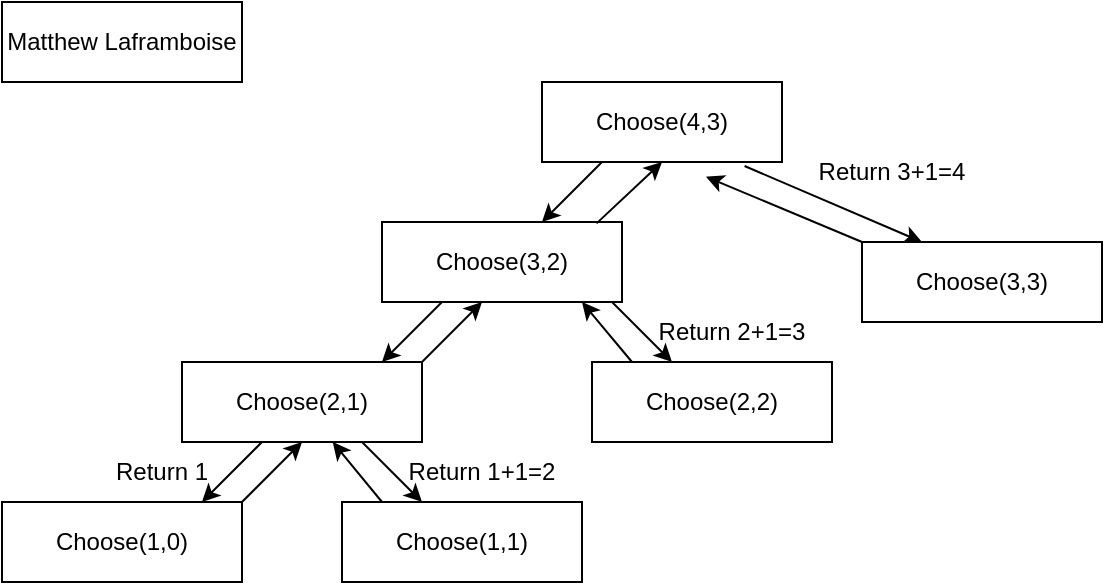 <mxfile version="21.0.6" type="google"><diagram name="Page-1" id="IdAA5dAJ2yPm5-xfDGnN"><mxGraphModel grid="0" page="1" gridSize="10" guides="1" tooltips="1" connect="1" arrows="1" fold="1" pageScale="1" pageWidth="850" pageHeight="1100" math="0" shadow="0"><root><mxCell id="0"/><mxCell id="1" parent="0"/><mxCell id="z1MvhAaCsXUhCT6712Kg-1" value="Matthew Laframboise" style="rounded=0;whiteSpace=wrap;html=1;" vertex="1" parent="1"><mxGeometry x="10" y="10" width="120" height="40" as="geometry"/></mxCell><mxCell id="z1MvhAaCsXUhCT6712Kg-2" value="Choose(4,3)" style="rounded=0;whiteSpace=wrap;html=1;" vertex="1" parent="1"><mxGeometry x="280" y="50" width="120" height="40" as="geometry"/></mxCell><mxCell id="z1MvhAaCsXUhCT6712Kg-4" value="" style="endArrow=classic;html=1;rounded=0;exitX=0.25;exitY=1;exitDx=0;exitDy=0;" edge="1" parent="1" source="z1MvhAaCsXUhCT6712Kg-2"><mxGeometry width="50" height="50" relative="1" as="geometry"><mxPoint x="350" y="240" as="sourcePoint"/><mxPoint x="280" y="120" as="targetPoint"/></mxGeometry></mxCell><mxCell id="z1MvhAaCsXUhCT6712Kg-5" value="Choose(3,2)" style="rounded=0;whiteSpace=wrap;html=1;" vertex="1" parent="1"><mxGeometry x="200" y="120" width="120" height="40" as="geometry"/></mxCell><mxCell id="z1MvhAaCsXUhCT6712Kg-8" value="" style="endArrow=classic;html=1;rounded=0;exitX=0.25;exitY=1;exitDx=0;exitDy=0;" edge="1" parent="1"><mxGeometry width="50" height="50" relative="1" as="geometry"><mxPoint x="230" y="160" as="sourcePoint"/><mxPoint x="200" y="190" as="targetPoint"/><Array as="points"><mxPoint x="210" y="180"/></Array></mxGeometry></mxCell><mxCell id="z1MvhAaCsXUhCT6712Kg-9" value="Choose(2,1)" style="rounded=0;whiteSpace=wrap;html=1;" vertex="1" parent="1"><mxGeometry x="100" y="190" width="120" height="40" as="geometry"/></mxCell><mxCell id="z1MvhAaCsXUhCT6712Kg-10" value="" style="endArrow=classic;html=1;rounded=0;exitX=0.25;exitY=1;exitDx=0;exitDy=0;" edge="1" parent="1"><mxGeometry width="50" height="50" relative="1" as="geometry"><mxPoint x="140" y="230" as="sourcePoint"/><mxPoint x="110" y="260" as="targetPoint"/><Array as="points"><mxPoint x="120" y="250"/></Array></mxGeometry></mxCell><mxCell id="z1MvhAaCsXUhCT6712Kg-11" value="Choose(1,0)" style="rounded=0;whiteSpace=wrap;html=1;" vertex="1" parent="1"><mxGeometry x="10" y="260" width="120" height="40" as="geometry"/></mxCell><mxCell id="z1MvhAaCsXUhCT6712Kg-12" value="Return 1" style="text;html=1;strokeColor=none;fillColor=none;align=center;verticalAlign=middle;whiteSpace=wrap;rounded=0;" vertex="1" parent="1"><mxGeometry x="60" y="230" width="60" height="30" as="geometry"/></mxCell><mxCell id="z1MvhAaCsXUhCT6712Kg-13" value="" style="endArrow=classic;html=1;rounded=0;exitX=0.75;exitY=1;exitDx=0;exitDy=0;" edge="1" parent="1" source="z1MvhAaCsXUhCT6712Kg-9"><mxGeometry width="50" height="50" relative="1" as="geometry"><mxPoint x="380" y="240" as="sourcePoint"/><mxPoint x="220" y="260" as="targetPoint"/></mxGeometry></mxCell><mxCell id="z1MvhAaCsXUhCT6712Kg-14" value="Choose(1,1)" style="rounded=0;whiteSpace=wrap;html=1;" vertex="1" parent="1"><mxGeometry x="180" y="260" width="120" height="40" as="geometry"/></mxCell><mxCell id="z1MvhAaCsXUhCT6712Kg-15" value="Return 1+1=2" style="text;html=1;strokeColor=none;fillColor=none;align=center;verticalAlign=middle;whiteSpace=wrap;rounded=0;" vertex="1" parent="1"><mxGeometry x="210" y="230" width="80" height="30" as="geometry"/></mxCell><mxCell id="z1MvhAaCsXUhCT6712Kg-16" value="" style="endArrow=classic;html=1;rounded=0;exitX=1;exitY=0;exitDx=0;exitDy=0;entryX=0.5;entryY=1;entryDx=0;entryDy=0;" edge="1" parent="1" source="z1MvhAaCsXUhCT6712Kg-11" target="z1MvhAaCsXUhCT6712Kg-9"><mxGeometry width="50" height="50" relative="1" as="geometry"><mxPoint x="380" y="240" as="sourcePoint"/><mxPoint x="430" y="190" as="targetPoint"/></mxGeometry></mxCell><mxCell id="z1MvhAaCsXUhCT6712Kg-17" value="" style="endArrow=classic;html=1;rounded=0;entryX=0.628;entryY=1;entryDx=0;entryDy=0;entryPerimeter=0;" edge="1" parent="1" target="z1MvhAaCsXUhCT6712Kg-9"><mxGeometry width="50" height="50" relative="1" as="geometry"><mxPoint x="200" y="260" as="sourcePoint"/><mxPoint x="430" y="190" as="targetPoint"/></mxGeometry></mxCell><mxCell id="z1MvhAaCsXUhCT6712Kg-19" value="" style="endArrow=classic;html=1;rounded=0;exitX=1;exitY=0;exitDx=0;exitDy=0;" edge="1" parent="1" source="z1MvhAaCsXUhCT6712Kg-9"><mxGeometry width="50" height="50" relative="1" as="geometry"><mxPoint x="380" y="240" as="sourcePoint"/><mxPoint x="250" y="160" as="targetPoint"/></mxGeometry></mxCell><mxCell id="z1MvhAaCsXUhCT6712Kg-20" value="" style="endArrow=classic;html=1;rounded=0;exitX=0.75;exitY=1;exitDx=0;exitDy=0;" edge="1" parent="1"><mxGeometry width="50" height="50" relative="1" as="geometry"><mxPoint x="315" y="160" as="sourcePoint"/><mxPoint x="345" y="190" as="targetPoint"/></mxGeometry></mxCell><mxCell id="z1MvhAaCsXUhCT6712Kg-21" value="Choose(2,2)" style="rounded=0;whiteSpace=wrap;html=1;" vertex="1" parent="1"><mxGeometry x="305" y="190" width="120" height="40" as="geometry"/></mxCell><mxCell id="z1MvhAaCsXUhCT6712Kg-22" value="Return 2+1=3" style="text;html=1;strokeColor=none;fillColor=none;align=center;verticalAlign=middle;whiteSpace=wrap;rounded=0;" vertex="1" parent="1"><mxGeometry x="335" y="160" width="80" height="30" as="geometry"/></mxCell><mxCell id="z1MvhAaCsXUhCT6712Kg-23" value="" style="endArrow=classic;html=1;rounded=0;entryX=0.628;entryY=1;entryDx=0;entryDy=0;entryPerimeter=0;" edge="1" parent="1"><mxGeometry width="50" height="50" relative="1" as="geometry"><mxPoint x="325" y="190" as="sourcePoint"/><mxPoint x="300" y="160" as="targetPoint"/></mxGeometry></mxCell><mxCell id="z1MvhAaCsXUhCT6712Kg-24" value="" style="endArrow=classic;html=1;rounded=0;exitX=0.894;exitY=0.017;exitDx=0;exitDy=0;exitPerimeter=0;entryX=0.5;entryY=1;entryDx=0;entryDy=0;" edge="1" parent="1" source="z1MvhAaCsXUhCT6712Kg-5" target="z1MvhAaCsXUhCT6712Kg-2"><mxGeometry width="50" height="50" relative="1" as="geometry"><mxPoint x="380" y="240" as="sourcePoint"/><mxPoint x="430" y="190" as="targetPoint"/></mxGeometry></mxCell><mxCell id="z1MvhAaCsXUhCT6712Kg-25" value="" style="endArrow=classic;html=1;rounded=0;exitX=0.844;exitY=1.05;exitDx=0;exitDy=0;exitPerimeter=0;" edge="1" parent="1" source="z1MvhAaCsXUhCT6712Kg-2"><mxGeometry width="50" height="50" relative="1" as="geometry"><mxPoint x="380" y="240" as="sourcePoint"/><mxPoint x="470" y="130" as="targetPoint"/></mxGeometry></mxCell><mxCell id="z1MvhAaCsXUhCT6712Kg-26" value="Choose(3,3)" style="rounded=0;whiteSpace=wrap;html=1;" vertex="1" parent="1"><mxGeometry x="440" y="130" width="120" height="40" as="geometry"/></mxCell><mxCell id="z1MvhAaCsXUhCT6712Kg-27" value="" style="endArrow=classic;html=1;rounded=0;exitX=0;exitY=0;exitDx=0;exitDy=0;entryX=0.683;entryY=1.183;entryDx=0;entryDy=0;entryPerimeter=0;" edge="1" parent="1" source="z1MvhAaCsXUhCT6712Kg-26" target="z1MvhAaCsXUhCT6712Kg-2"><mxGeometry width="50" height="50" relative="1" as="geometry"><mxPoint x="380" y="240" as="sourcePoint"/><mxPoint x="430" y="190" as="targetPoint"/></mxGeometry></mxCell><mxCell id="z1MvhAaCsXUhCT6712Kg-28" value="Return 3+1=4" style="text;html=1;strokeColor=none;fillColor=none;align=center;verticalAlign=middle;whiteSpace=wrap;rounded=0;" vertex="1" parent="1"><mxGeometry x="415" y="80" width="80" height="30" as="geometry"/></mxCell></root></mxGraphModel></diagram></mxfile>